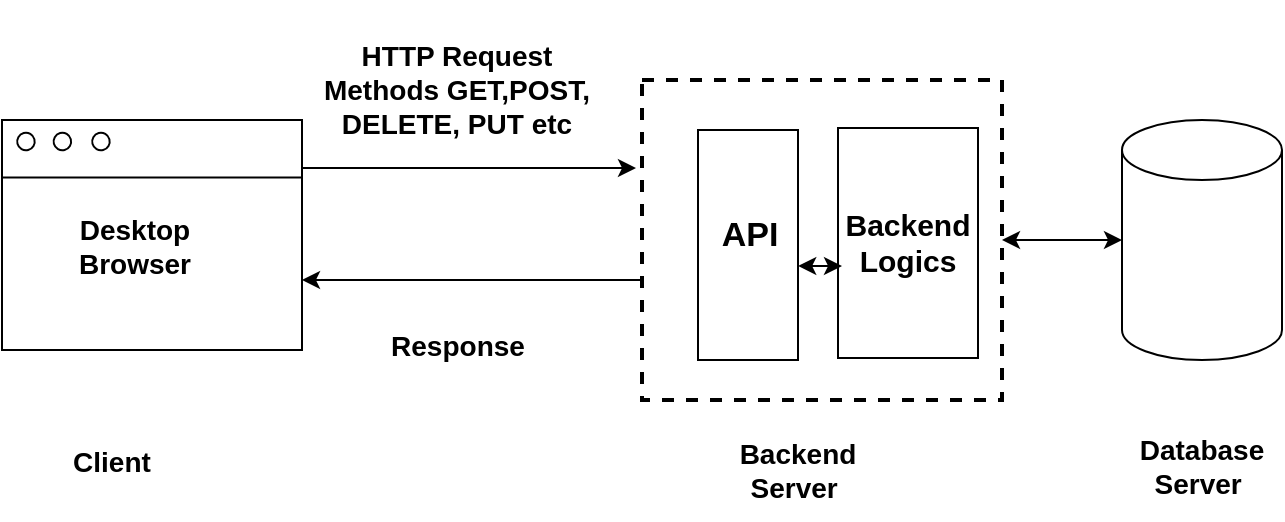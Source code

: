 <mxfile version="15.2.5" type="github">
  <diagram id="U_w-74-Jfj-LrRQl_E3I" name="Page-1">
    <mxGraphModel dx="1019" dy="453" grid="1" gridSize="10" guides="1" tooltips="1" connect="1" arrows="1" fold="1" page="1" pageScale="1" pageWidth="850" pageHeight="1100" math="0" shadow="0">
      <root>
        <mxCell id="0" />
        <mxCell id="1" parent="0" />
        <mxCell id="VuP9fNddEvEeFr3-KLid-1" value="" style="shape=cylinder3;whiteSpace=wrap;html=1;boundedLbl=1;backgroundOutline=1;size=15;" vertex="1" parent="1">
          <mxGeometry x="680" y="220" width="80" height="120" as="geometry" />
        </mxCell>
        <mxCell id="VuP9fNddEvEeFr3-KLid-4" value="" style="rounded=0;whiteSpace=wrap;html=1;dashed=1;strokeWidth=2;" vertex="1" parent="1">
          <mxGeometry x="440" y="200" width="180" height="160" as="geometry" />
        </mxCell>
        <mxCell id="VuP9fNddEvEeFr3-KLid-10" value="" style="rounded=0;whiteSpace=wrap;html=1;strokeWidth=1;" vertex="1" parent="1">
          <mxGeometry x="468" y="225" width="50" height="115" as="geometry" />
        </mxCell>
        <mxCell id="VuP9fNddEvEeFr3-KLid-11" value="" style="rounded=0;whiteSpace=wrap;html=1;strokeWidth=1;" vertex="1" parent="1">
          <mxGeometry x="538" y="224" width="70" height="115" as="geometry" />
        </mxCell>
        <mxCell id="VuP9fNddEvEeFr3-KLid-15" value="" style="ellipse;whiteSpace=wrap;html=1;aspect=fixed;strokeWidth=1;rotation=-150;" vertex="1" parent="1">
          <mxGeometry x="234.08" y="234.99" width="8.17" height="8.17" as="geometry" />
        </mxCell>
        <mxCell id="VuP9fNddEvEeFr3-KLid-20" value="" style="group" vertex="1" connectable="0" parent="1">
          <mxGeometry x="120" y="220" width="150" height="115" as="geometry" />
        </mxCell>
        <mxCell id="VuP9fNddEvEeFr3-KLid-18" value="" style="group" vertex="1" connectable="0" parent="VuP9fNddEvEeFr3-KLid-20">
          <mxGeometry width="150" height="115.0" as="geometry" />
        </mxCell>
        <mxCell id="VuP9fNddEvEeFr3-KLid-12" value="" style="rounded=0;whiteSpace=wrap;html=1;strokeWidth=1;" vertex="1" parent="VuP9fNddEvEeFr3-KLid-18">
          <mxGeometry width="150" height="115.0" as="geometry" />
        </mxCell>
        <mxCell id="VuP9fNddEvEeFr3-KLid-13" value="" style="endArrow=none;html=1;exitX=0;exitY=0.25;exitDx=0;exitDy=0;entryX=1;entryY=0.25;entryDx=0;entryDy=0;" edge="1" parent="VuP9fNddEvEeFr3-KLid-18" source="VuP9fNddEvEeFr3-KLid-12" target="VuP9fNddEvEeFr3-KLid-12">
          <mxGeometry width="50" height="50" relative="1" as="geometry">
            <mxPoint y="76.667" as="sourcePoint" />
            <mxPoint x="53.571" y="12.778" as="targetPoint" />
          </mxGeometry>
        </mxCell>
        <mxCell id="VuP9fNddEvEeFr3-KLid-14" value="" style="ellipse;whiteSpace=wrap;html=1;aspect=fixed;strokeWidth=1;rotation=-150;" vertex="1" parent="VuP9fNddEvEeFr3-KLid-18">
          <mxGeometry x="7.586" y="6.376" width="8.754" height="8.754" as="geometry" />
        </mxCell>
        <mxCell id="VuP9fNddEvEeFr3-KLid-16" value="" style="ellipse;whiteSpace=wrap;html=1;aspect=fixed;strokeWidth=1;rotation=-150;" vertex="1" parent="VuP9fNddEvEeFr3-KLid-18">
          <mxGeometry x="45.086" y="6.376" width="8.754" height="8.754" as="geometry" />
        </mxCell>
        <mxCell id="VuP9fNddEvEeFr3-KLid-21" value="&lt;font style=&quot;font-size: 14px&quot;&gt;&lt;b&gt;Desktop Browser&lt;/b&gt;&lt;/font&gt;" style="text;html=1;strokeColor=none;fillColor=none;align=center;verticalAlign=middle;whiteSpace=wrap;rounded=0;" vertex="1" parent="VuP9fNddEvEeFr3-KLid-18">
          <mxGeometry x="45" y="51.75" width="42.857" height="23" as="geometry" />
        </mxCell>
        <mxCell id="VuP9fNddEvEeFr3-KLid-19" value="" style="ellipse;whiteSpace=wrap;html=1;aspect=fixed;strokeWidth=1;rotation=-150;" vertex="1" parent="VuP9fNddEvEeFr3-KLid-20">
          <mxGeometry x="25.8" y="6.376" width="8.754" height="8.754" as="geometry" />
        </mxCell>
        <mxCell id="VuP9fNddEvEeFr3-KLid-22" value="&lt;font style=&quot;font-size: 17px&quot;&gt;&lt;b&gt;API&lt;/b&gt;&lt;/font&gt;" style="text;html=1;strokeColor=none;fillColor=none;align=center;verticalAlign=middle;whiteSpace=wrap;rounded=0;rotation=0;" vertex="1" parent="1">
          <mxGeometry x="469" y="260" width="50" height="35" as="geometry" />
        </mxCell>
        <mxCell id="VuP9fNddEvEeFr3-KLid-23" value="&lt;font style=&quot;font-size: 15px&quot;&gt;&lt;b&gt;Backend&lt;br&gt;Logics&lt;/b&gt;&lt;/font&gt;" style="text;html=1;strokeColor=none;fillColor=none;align=center;verticalAlign=middle;whiteSpace=wrap;rounded=0;" vertex="1" parent="1">
          <mxGeometry x="553" y="270.5" width="40" height="20" as="geometry" />
        </mxCell>
        <mxCell id="VuP9fNddEvEeFr3-KLid-25" value="" style="endArrow=classic;html=1;" edge="1" parent="1">
          <mxGeometry width="50" height="50" relative="1" as="geometry">
            <mxPoint x="270" y="244" as="sourcePoint" />
            <mxPoint x="437" y="244" as="targetPoint" />
          </mxGeometry>
        </mxCell>
        <mxCell id="VuP9fNddEvEeFr3-KLid-28" value="" style="endArrow=classic;html=1;exitX=0;exitY=0.625;exitDx=0;exitDy=0;exitPerimeter=0;" edge="1" parent="1" source="VuP9fNddEvEeFr3-KLid-4">
          <mxGeometry width="50" height="50" relative="1" as="geometry">
            <mxPoint x="360" y="320" as="sourcePoint" />
            <mxPoint x="270" y="300" as="targetPoint" />
          </mxGeometry>
        </mxCell>
        <mxCell id="VuP9fNddEvEeFr3-KLid-29" value="&lt;font style=&quot;font-size: 14px&quot;&gt;&lt;b&gt;HTTP Request Methods GET,POST, DELETE, PUT etc&lt;/b&gt;&lt;/font&gt;" style="text;html=1;strokeColor=none;fillColor=none;align=center;verticalAlign=middle;whiteSpace=wrap;rounded=0;" vertex="1" parent="1">
          <mxGeometry x="270" y="160" width="155" height="90" as="geometry" />
        </mxCell>
        <mxCell id="VuP9fNddEvEeFr3-KLid-30" value="&lt;font size=&quot;1&quot;&gt;&lt;b style=&quot;font-size: 14px&quot;&gt;Response&lt;/b&gt;&lt;/font&gt;" style="text;html=1;strokeColor=none;fillColor=none;align=center;verticalAlign=middle;whiteSpace=wrap;rounded=0;" vertex="1" parent="1">
          <mxGeometry x="307.5" y="310" width="80" height="45" as="geometry" />
        </mxCell>
        <mxCell id="VuP9fNddEvEeFr3-KLid-31" value="&lt;b&gt;&lt;font style=&quot;font-size: 14px&quot;&gt;Database Server&amp;nbsp;&lt;/font&gt;&lt;/b&gt;" style="text;html=1;strokeColor=none;fillColor=none;align=center;verticalAlign=middle;whiteSpace=wrap;rounded=0;" vertex="1" parent="1">
          <mxGeometry x="685" y="368" width="70" height="50" as="geometry" />
        </mxCell>
        <mxCell id="VuP9fNddEvEeFr3-KLid-32" value="&lt;b&gt;&lt;font style=&quot;font-size: 14px&quot;&gt;Backend Server&amp;nbsp;&lt;/font&gt;&lt;/b&gt;" style="text;html=1;strokeColor=none;fillColor=none;align=center;verticalAlign=middle;whiteSpace=wrap;rounded=0;" vertex="1" parent="1">
          <mxGeometry x="483" y="370" width="70" height="50" as="geometry" />
        </mxCell>
        <mxCell id="VuP9fNddEvEeFr3-KLid-33" value="&lt;span style=&quot;font-size: 14px&quot;&gt;&lt;b&gt;Client&lt;/b&gt;&lt;/span&gt;" style="text;html=1;strokeColor=none;fillColor=none;align=center;verticalAlign=middle;whiteSpace=wrap;rounded=0;" vertex="1" parent="1">
          <mxGeometry x="140" y="366" width="70" height="50" as="geometry" />
        </mxCell>
        <mxCell id="VuP9fNddEvEeFr3-KLid-34" value="" style="endArrow=classic;startArrow=classic;html=1;exitX=1;exitY=0.5;exitDx=0;exitDy=0;entryX=0;entryY=0.5;entryDx=0;entryDy=0;entryPerimeter=0;" edge="1" parent="1" source="VuP9fNddEvEeFr3-KLid-4" target="VuP9fNddEvEeFr3-KLid-1">
          <mxGeometry width="50" height="50" relative="1" as="geometry">
            <mxPoint x="630" y="310" as="sourcePoint" />
            <mxPoint x="680" y="260" as="targetPoint" />
          </mxGeometry>
        </mxCell>
        <mxCell id="VuP9fNddEvEeFr3-KLid-35" value="" style="endArrow=classic;startArrow=classic;html=1;exitX=1.002;exitY=0.591;exitDx=0;exitDy=0;exitPerimeter=0;" edge="1" parent="1" source="VuP9fNddEvEeFr3-KLid-10">
          <mxGeometry width="50" height="50" relative="1" as="geometry">
            <mxPoint x="520" y="320" as="sourcePoint" />
            <mxPoint x="540" y="293" as="targetPoint" />
          </mxGeometry>
        </mxCell>
      </root>
    </mxGraphModel>
  </diagram>
</mxfile>
